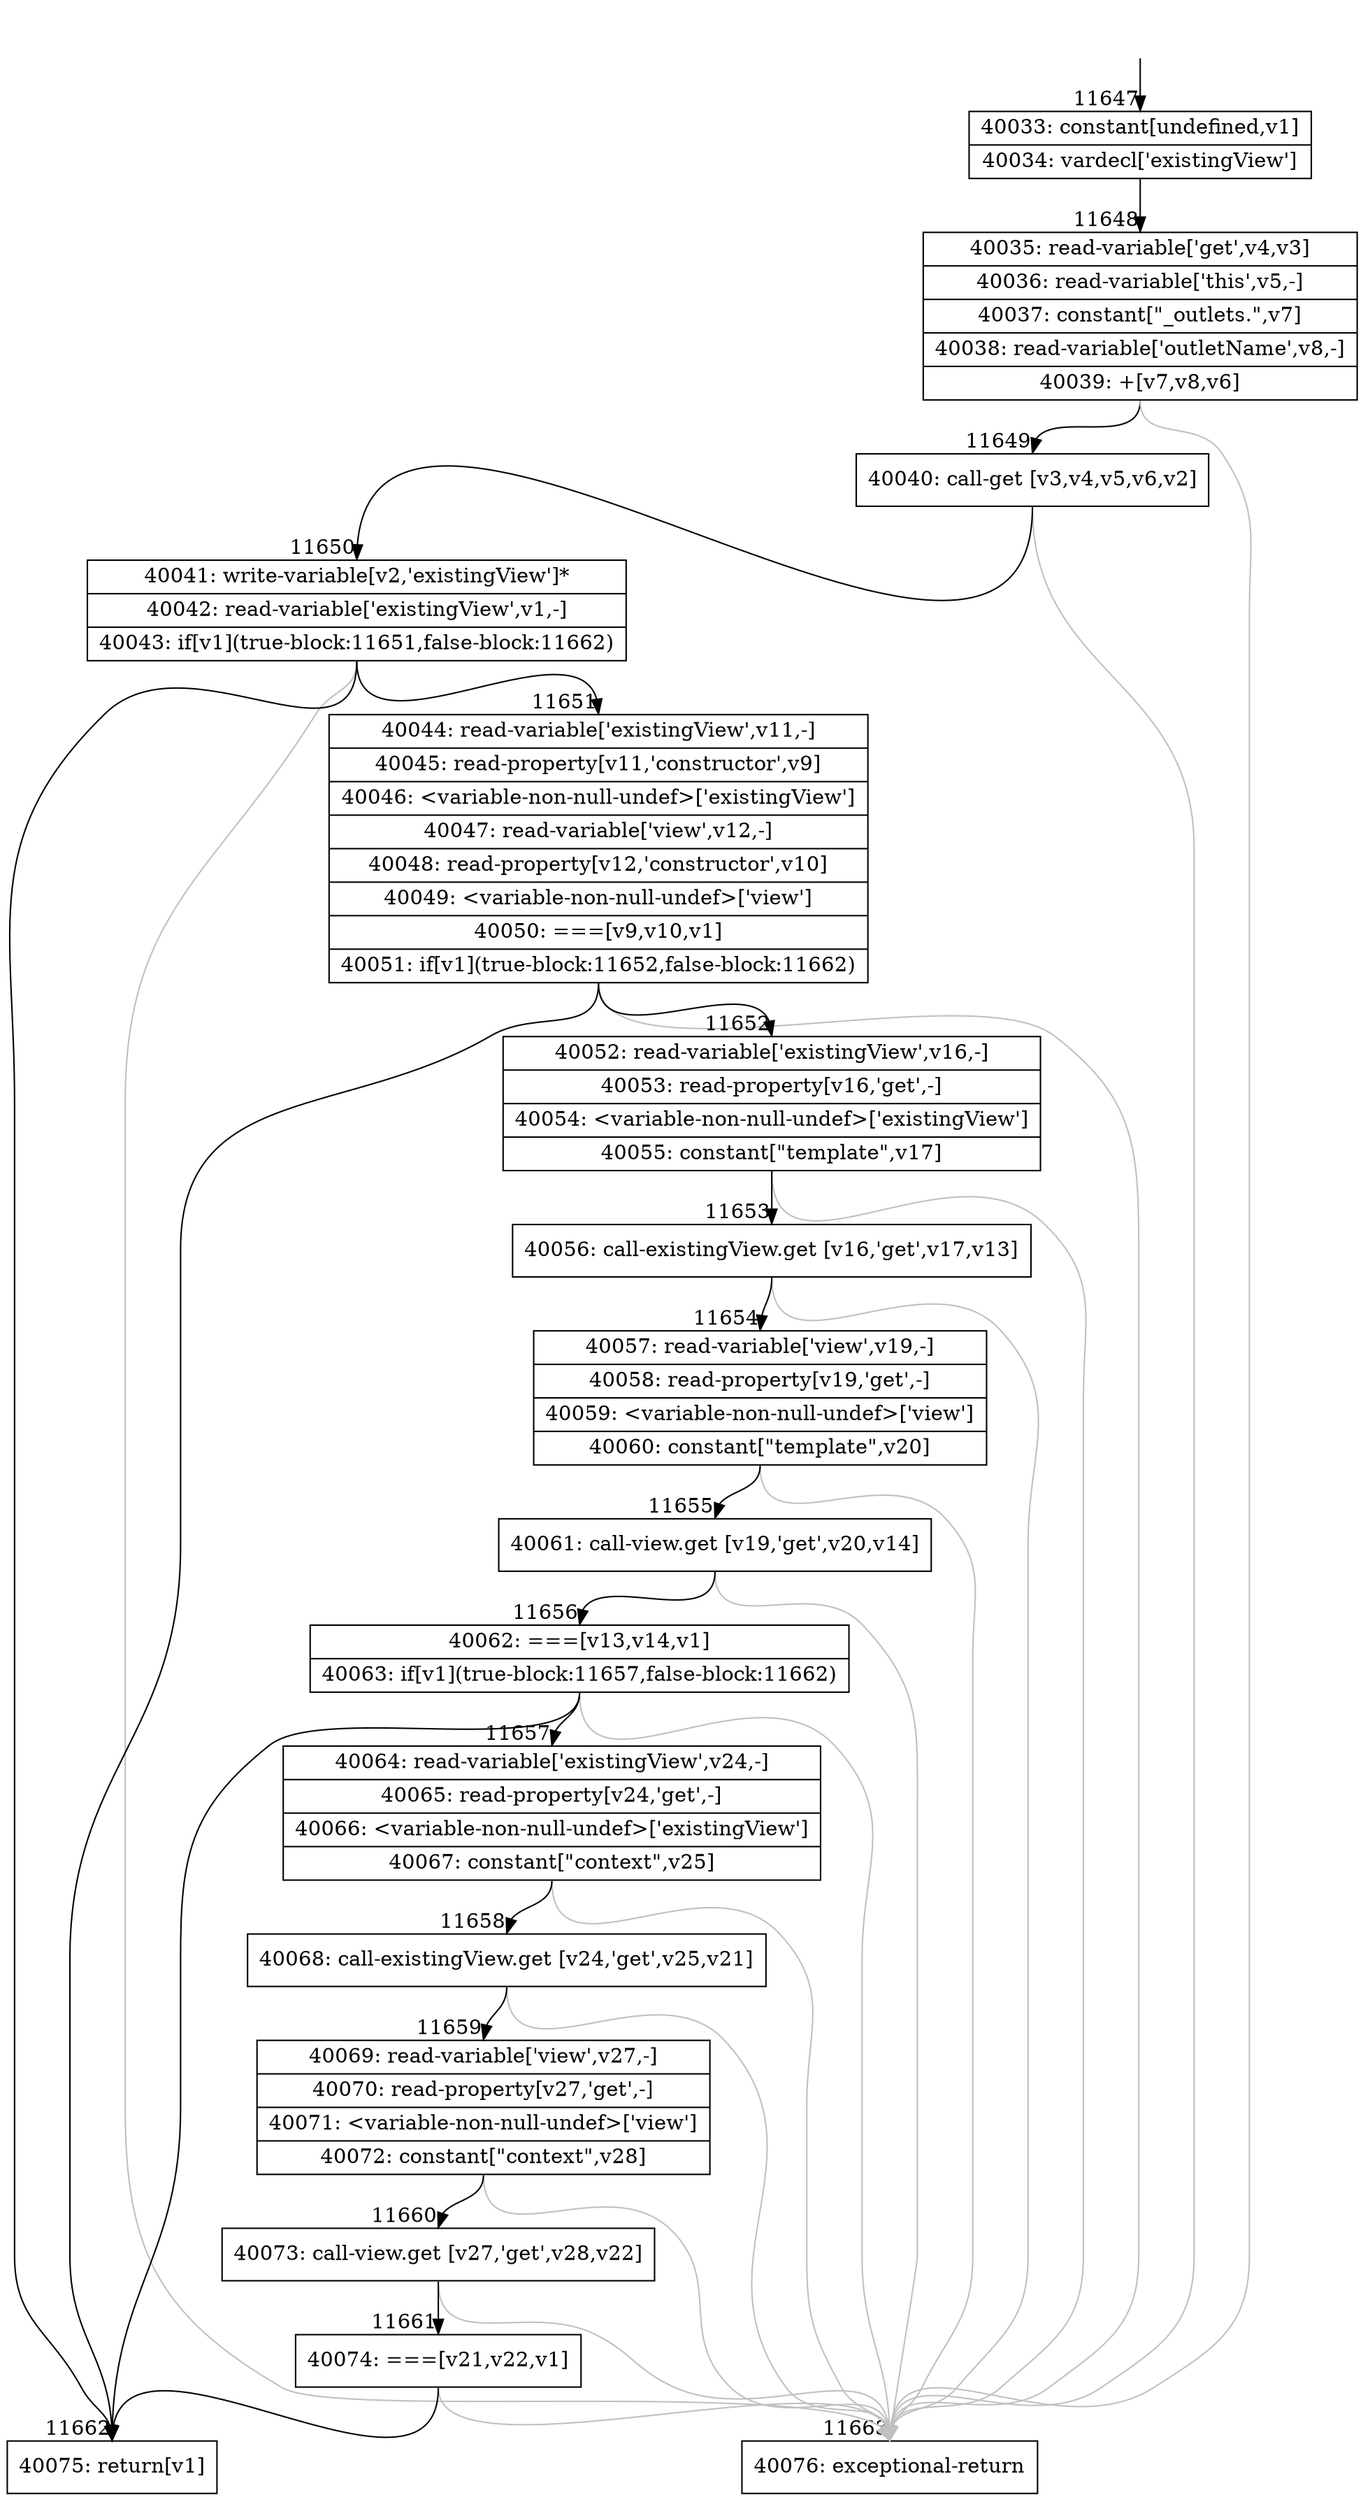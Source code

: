 digraph {
rankdir="TD"
BB_entry957[shape=none,label=""];
BB_entry957 -> BB11647 [tailport=s, headport=n, headlabel="    11647"]
BB11647 [shape=record label="{40033: constant[undefined,v1]|40034: vardecl['existingView']}" ] 
BB11647 -> BB11648 [tailport=s, headport=n, headlabel="      11648"]
BB11648 [shape=record label="{40035: read-variable['get',v4,v3]|40036: read-variable['this',v5,-]|40037: constant[\"_outlets.\",v7]|40038: read-variable['outletName',v8,-]|40039: +[v7,v8,v6]}" ] 
BB11648 -> BB11649 [tailport=s, headport=n, headlabel="      11649"]
BB11648 -> BB11663 [tailport=s, headport=n, color=gray, headlabel="      11663"]
BB11649 [shape=record label="{40040: call-get [v3,v4,v5,v6,v2]}" ] 
BB11649 -> BB11650 [tailport=s, headport=n, headlabel="      11650"]
BB11649 -> BB11663 [tailport=s, headport=n, color=gray]
BB11650 [shape=record label="{40041: write-variable[v2,'existingView']*|40042: read-variable['existingView',v1,-]|40043: if[v1](true-block:11651,false-block:11662)}" ] 
BB11650 -> BB11662 [tailport=s, headport=n, headlabel="      11662"]
BB11650 -> BB11651 [tailport=s, headport=n, headlabel="      11651"]
BB11650 -> BB11663 [tailport=s, headport=n, color=gray]
BB11651 [shape=record label="{40044: read-variable['existingView',v11,-]|40045: read-property[v11,'constructor',v9]|40046: \<variable-non-null-undef\>['existingView']|40047: read-variable['view',v12,-]|40048: read-property[v12,'constructor',v10]|40049: \<variable-non-null-undef\>['view']|40050: ===[v9,v10,v1]|40051: if[v1](true-block:11652,false-block:11662)}" ] 
BB11651 -> BB11662 [tailport=s, headport=n]
BB11651 -> BB11652 [tailport=s, headport=n, headlabel="      11652"]
BB11651 -> BB11663 [tailport=s, headport=n, color=gray]
BB11652 [shape=record label="{40052: read-variable['existingView',v16,-]|40053: read-property[v16,'get',-]|40054: \<variable-non-null-undef\>['existingView']|40055: constant[\"template\",v17]}" ] 
BB11652 -> BB11653 [tailport=s, headport=n, headlabel="      11653"]
BB11652 -> BB11663 [tailport=s, headport=n, color=gray]
BB11653 [shape=record label="{40056: call-existingView.get [v16,'get',v17,v13]}" ] 
BB11653 -> BB11654 [tailport=s, headport=n, headlabel="      11654"]
BB11653 -> BB11663 [tailport=s, headport=n, color=gray]
BB11654 [shape=record label="{40057: read-variable['view',v19,-]|40058: read-property[v19,'get',-]|40059: \<variable-non-null-undef\>['view']|40060: constant[\"template\",v20]}" ] 
BB11654 -> BB11655 [tailport=s, headport=n, headlabel="      11655"]
BB11654 -> BB11663 [tailport=s, headport=n, color=gray]
BB11655 [shape=record label="{40061: call-view.get [v19,'get',v20,v14]}" ] 
BB11655 -> BB11656 [tailport=s, headport=n, headlabel="      11656"]
BB11655 -> BB11663 [tailport=s, headport=n, color=gray]
BB11656 [shape=record label="{40062: ===[v13,v14,v1]|40063: if[v1](true-block:11657,false-block:11662)}" ] 
BB11656 -> BB11662 [tailport=s, headport=n]
BB11656 -> BB11657 [tailport=s, headport=n, headlabel="      11657"]
BB11656 -> BB11663 [tailport=s, headport=n, color=gray]
BB11657 [shape=record label="{40064: read-variable['existingView',v24,-]|40065: read-property[v24,'get',-]|40066: \<variable-non-null-undef\>['existingView']|40067: constant[\"context\",v25]}" ] 
BB11657 -> BB11658 [tailport=s, headport=n, headlabel="      11658"]
BB11657 -> BB11663 [tailport=s, headport=n, color=gray]
BB11658 [shape=record label="{40068: call-existingView.get [v24,'get',v25,v21]}" ] 
BB11658 -> BB11659 [tailport=s, headport=n, headlabel="      11659"]
BB11658 -> BB11663 [tailport=s, headport=n, color=gray]
BB11659 [shape=record label="{40069: read-variable['view',v27,-]|40070: read-property[v27,'get',-]|40071: \<variable-non-null-undef\>['view']|40072: constant[\"context\",v28]}" ] 
BB11659 -> BB11660 [tailport=s, headport=n, headlabel="      11660"]
BB11659 -> BB11663 [tailport=s, headport=n, color=gray]
BB11660 [shape=record label="{40073: call-view.get [v27,'get',v28,v22]}" ] 
BB11660 -> BB11661 [tailport=s, headport=n, headlabel="      11661"]
BB11660 -> BB11663 [tailport=s, headport=n, color=gray]
BB11661 [shape=record label="{40074: ===[v21,v22,v1]}" ] 
BB11661 -> BB11662 [tailport=s, headport=n]
BB11661 -> BB11663 [tailport=s, headport=n, color=gray]
BB11662 [shape=record label="{40075: return[v1]}" ] 
BB11663 [shape=record label="{40076: exceptional-return}" ] 
//#$~ 21249
}
